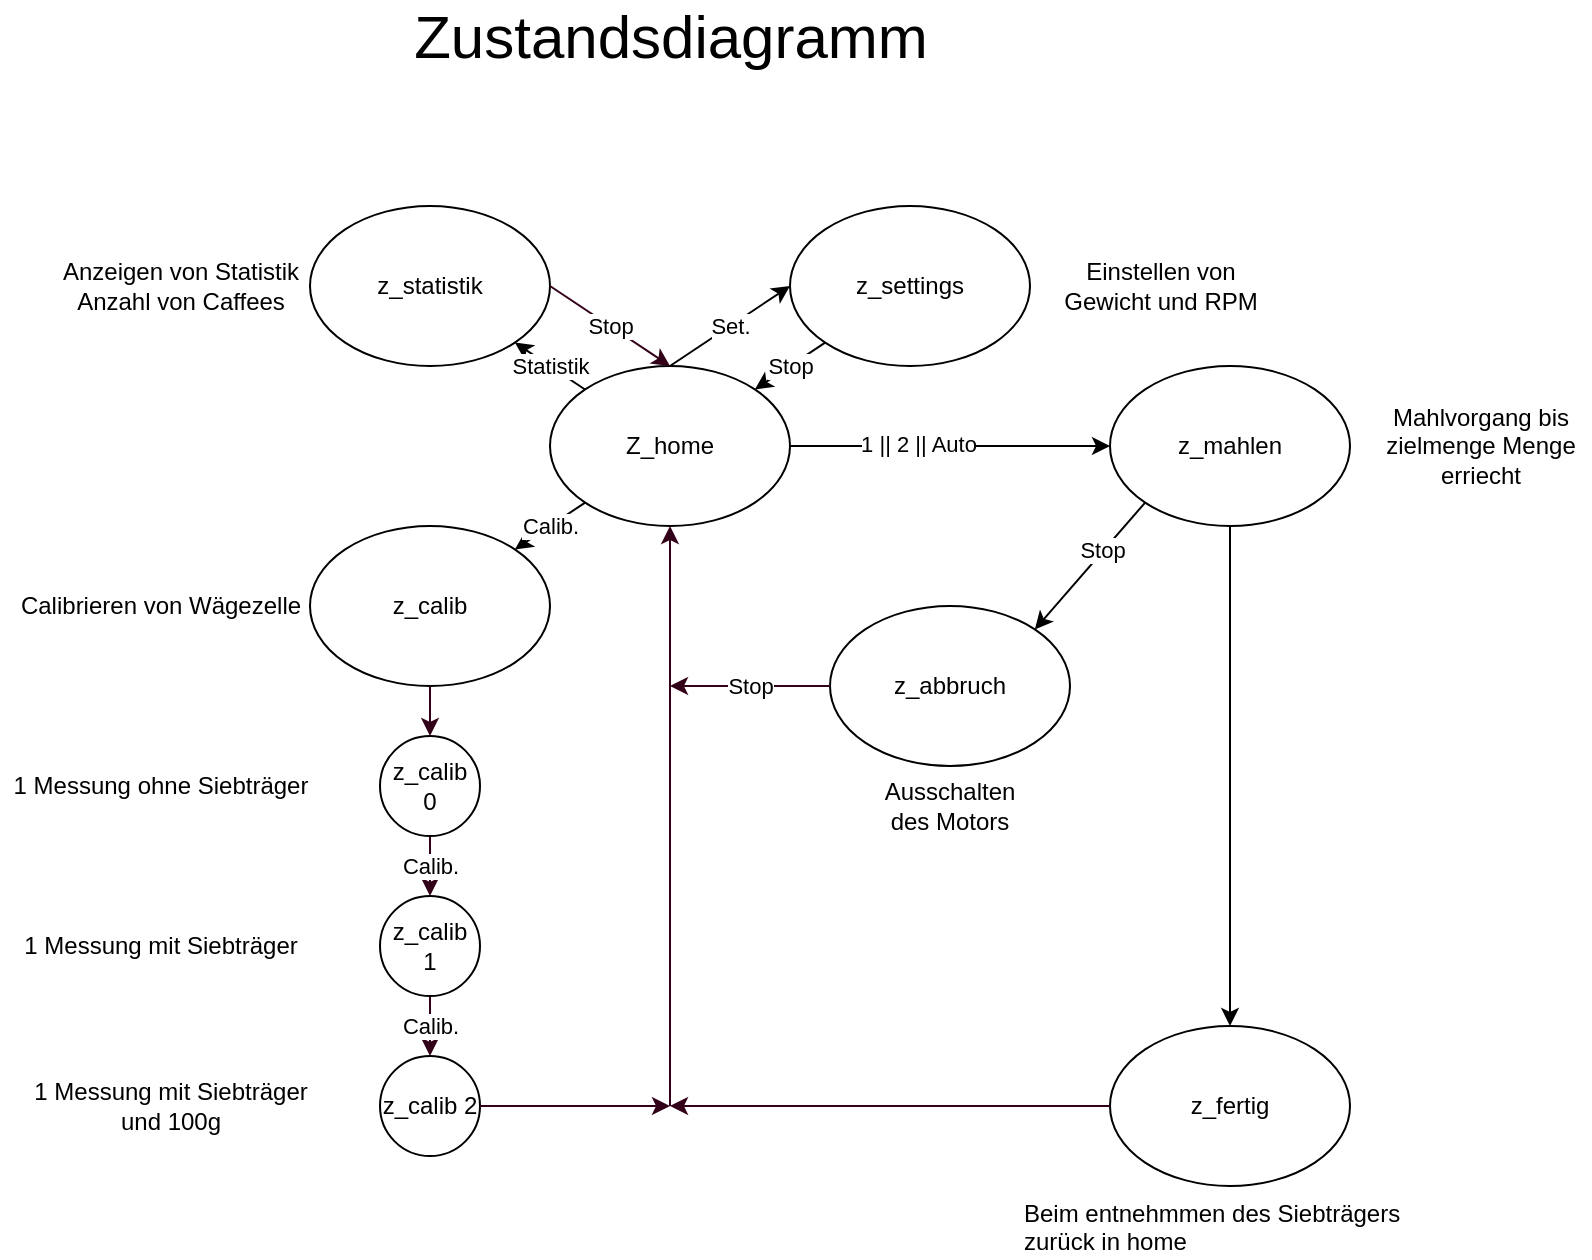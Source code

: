<mxfile version="14.4.8" type="device"><diagram id="YnZpVeSgqXdaq2qKMNkp" name="Page-1"><mxGraphModel dx="1594" dy="940" grid="1" gridSize="10" guides="1" tooltips="1" connect="1" arrows="1" fold="1" page="1" pageScale="1" pageWidth="850" pageHeight="1100" math="0" shadow="0"><root><mxCell id="0"/><mxCell id="1" parent="0"/><mxCell id="Q5nU882mnRzjCOPNyjsO-1" value="Z_home" style="ellipse;whiteSpace=wrap;html=1;" vertex="1" parent="1"><mxGeometry x="280" y="260" width="120" height="80" as="geometry"/></mxCell><mxCell id="Q5nU882mnRzjCOPNyjsO-2" value="z_mahlen" style="ellipse;whiteSpace=wrap;html=1;" vertex="1" parent="1"><mxGeometry x="560" y="260" width="120" height="80" as="geometry"/></mxCell><mxCell id="Q5nU882mnRzjCOPNyjsO-3" value="z_fertig" style="ellipse;whiteSpace=wrap;html=1;" vertex="1" parent="1"><mxGeometry x="560" y="590" width="120" height="80" as="geometry"/></mxCell><mxCell id="Q5nU882mnRzjCOPNyjsO-4" value="z_abbruch" style="ellipse;whiteSpace=wrap;html=1;" vertex="1" parent="1"><mxGeometry x="420" y="380" width="120" height="80" as="geometry"/></mxCell><mxCell id="Q5nU882mnRzjCOPNyjsO-5" value="z_statistik" style="ellipse;whiteSpace=wrap;html=1;" vertex="1" parent="1"><mxGeometry x="160" y="180" width="120" height="80" as="geometry"/></mxCell><mxCell id="Q5nU882mnRzjCOPNyjsO-6" value="z_calib" style="ellipse;whiteSpace=wrap;html=1;" vertex="1" parent="1"><mxGeometry x="160" y="340" width="120" height="80" as="geometry"/></mxCell><mxCell id="Q5nU882mnRzjCOPNyjsO-48" value="Calib." style="edgeStyle=orthogonalEdgeStyle;rounded=0;orthogonalLoop=1;jettySize=auto;html=1;strokeColor=#33001A;fontColor=#000000;" edge="1" parent="1" source="Q5nU882mnRzjCOPNyjsO-10" target="Q5nU882mnRzjCOPNyjsO-11"><mxGeometry relative="1" as="geometry"/></mxCell><mxCell id="Q5nU882mnRzjCOPNyjsO-10" value="&lt;div&gt;z_calib&lt;/div&gt;&lt;div&gt;0&lt;br&gt;&lt;/div&gt;" style="ellipse;whiteSpace=wrap;html=1;" vertex="1" parent="1"><mxGeometry x="195" y="445" width="50" height="50" as="geometry"/></mxCell><mxCell id="Q5nU882mnRzjCOPNyjsO-49" value="Calib." style="edgeStyle=orthogonalEdgeStyle;rounded=0;orthogonalLoop=1;jettySize=auto;html=1;strokeColor=#33001A;fontColor=#000000;" edge="1" parent="1" source="Q5nU882mnRzjCOPNyjsO-11" target="Q5nU882mnRzjCOPNyjsO-12"><mxGeometry relative="1" as="geometry"/></mxCell><mxCell id="Q5nU882mnRzjCOPNyjsO-11" value="&lt;div&gt;z_calib&lt;/div&gt;&lt;div&gt;1&lt;/div&gt;" style="ellipse;whiteSpace=wrap;html=1;" vertex="1" parent="1"><mxGeometry x="195" y="525" width="50" height="50" as="geometry"/></mxCell><mxCell id="Q5nU882mnRzjCOPNyjsO-12" value="z_calib 2" style="ellipse;whiteSpace=wrap;html=1;" vertex="1" parent="1"><mxGeometry x="195" y="605" width="50" height="50" as="geometry"/></mxCell><mxCell id="Q5nU882mnRzjCOPNyjsO-16" value="" style="endArrow=classic;html=1;entryX=0.5;entryY=1;entryDx=0;entryDy=0;fillColor=#f8cecc;strokeColor=#33001A;" edge="1" parent="1" target="Q5nU882mnRzjCOPNyjsO-1"><mxGeometry width="50" height="50" relative="1" as="geometry"><mxPoint x="340" y="630" as="sourcePoint"/><mxPoint x="320" y="630" as="targetPoint"/><Array as="points"><mxPoint x="340" y="630"/></Array></mxGeometry></mxCell><mxCell id="Q5nU882mnRzjCOPNyjsO-17" value="" style="endArrow=classic;html=1;entryX=0;entryY=0.5;entryDx=0;entryDy=0;exitX=1;exitY=0.5;exitDx=0;exitDy=0;" edge="1" parent="1" source="Q5nU882mnRzjCOPNyjsO-1" target="Q5nU882mnRzjCOPNyjsO-2"><mxGeometry width="50" height="50" relative="1" as="geometry"><mxPoint x="400" y="260" as="sourcePoint"/><mxPoint x="450" y="210" as="targetPoint"/></mxGeometry></mxCell><mxCell id="Q5nU882mnRzjCOPNyjsO-24" value="1 || 2 || Auto" style="edgeLabel;html=1;align=center;verticalAlign=middle;resizable=0;points=[];" vertex="1" connectable="0" parent="Q5nU882mnRzjCOPNyjsO-17"><mxGeometry x="-0.289" y="1" relative="1" as="geometry"><mxPoint x="7" as="offset"/></mxGeometry></mxCell><mxCell id="Q5nU882mnRzjCOPNyjsO-18" value="Statistik" style="endArrow=classic;html=1;entryX=1;entryY=1;entryDx=0;entryDy=0;" edge="1" parent="1" source="Q5nU882mnRzjCOPNyjsO-1" target="Q5nU882mnRzjCOPNyjsO-5"><mxGeometry width="50" height="50" relative="1" as="geometry"><mxPoint x="90" y="330" as="sourcePoint"/><mxPoint x="140" y="280" as="targetPoint"/></mxGeometry></mxCell><mxCell id="Q5nU882mnRzjCOPNyjsO-19" value="Calib." style="endArrow=classic;html=1;exitX=0;exitY=1;exitDx=0;exitDy=0;entryX=1;entryY=0;entryDx=0;entryDy=0;" edge="1" parent="1" source="Q5nU882mnRzjCOPNyjsO-1" target="Q5nU882mnRzjCOPNyjsO-6"><mxGeometry width="50" height="50" relative="1" as="geometry"><mxPoint x="30" y="360" as="sourcePoint"/><mxPoint x="80" y="310" as="targetPoint"/></mxGeometry></mxCell><mxCell id="Q5nU882mnRzjCOPNyjsO-20" value="" style="endArrow=classic;html=1;entryX=1;entryY=0;entryDx=0;entryDy=0;exitX=0;exitY=1;exitDx=0;exitDy=0;" edge="1" parent="1" source="Q5nU882mnRzjCOPNyjsO-2" target="Q5nU882mnRzjCOPNyjsO-4"><mxGeometry width="50" height="50" relative="1" as="geometry"><mxPoint x="590" y="410" as="sourcePoint"/><mxPoint x="640" y="360" as="targetPoint"/></mxGeometry></mxCell><mxCell id="Q5nU882mnRzjCOPNyjsO-25" value="Stop" style="edgeLabel;html=1;align=center;verticalAlign=middle;resizable=0;points=[];" vertex="1" connectable="0" parent="Q5nU882mnRzjCOPNyjsO-20"><mxGeometry x="-0.238" y="-1" relative="1" as="geometry"><mxPoint as="offset"/></mxGeometry></mxCell><mxCell id="Q5nU882mnRzjCOPNyjsO-21" value="" style="endArrow=classic;html=1;exitX=0.5;exitY=1;exitDx=0;exitDy=0;entryX=0.5;entryY=0;entryDx=0;entryDy=0;" edge="1" parent="1" source="Q5nU882mnRzjCOPNyjsO-2" target="Q5nU882mnRzjCOPNyjsO-3"><mxGeometry width="50" height="50" relative="1" as="geometry"><mxPoint x="610" y="430" as="sourcePoint"/><mxPoint x="660" y="380" as="targetPoint"/></mxGeometry></mxCell><mxCell id="Q5nU882mnRzjCOPNyjsO-22" value="" style="endArrow=classic;html=1;exitX=0;exitY=0.5;exitDx=0;exitDy=0;fillColor=#f8cecc;strokeColor=#33001A;" edge="1" parent="1" source="Q5nU882mnRzjCOPNyjsO-3"><mxGeometry width="50" height="50" relative="1" as="geometry"><mxPoint x="390" y="550" as="sourcePoint"/><mxPoint x="340" y="630" as="targetPoint"/></mxGeometry></mxCell><mxCell id="Q5nU882mnRzjCOPNyjsO-23" value="Stop" style="endArrow=classic;html=1;exitX=0;exitY=0.5;exitDx=0;exitDy=0;fillColor=#f8cecc;strokeColor=#33001A;" edge="1" parent="1" source="Q5nU882mnRzjCOPNyjsO-4"><mxGeometry width="50" height="50" relative="1" as="geometry"><mxPoint x="340" y="450" as="sourcePoint"/><mxPoint x="340" y="420" as="targetPoint"/></mxGeometry></mxCell><mxCell id="Q5nU882mnRzjCOPNyjsO-27" value="z_settings" style="ellipse;whiteSpace=wrap;html=1;" vertex="1" parent="1"><mxGeometry x="400" y="180" width="120" height="80" as="geometry"/></mxCell><mxCell id="Q5nU882mnRzjCOPNyjsO-28" value="Stop" style="endArrow=classic;html=1;entryX=0.5;entryY=0;entryDx=0;entryDy=0;exitX=1;exitY=0.5;exitDx=0;exitDy=0;fillColor=#f8cecc;strokeColor=#33001A;" edge="1" parent="1" source="Q5nU882mnRzjCOPNyjsO-5" target="Q5nU882mnRzjCOPNyjsO-1"><mxGeometry width="50" height="50" relative="1" as="geometry"><mxPoint x="310" y="200" as="sourcePoint"/><mxPoint x="360" y="150" as="targetPoint"/></mxGeometry></mxCell><mxCell id="Q5nU882mnRzjCOPNyjsO-29" value="Set." style="endArrow=classic;html=1;entryX=0;entryY=0.5;entryDx=0;entryDy=0;" edge="1" parent="1" target="Q5nU882mnRzjCOPNyjsO-27"><mxGeometry width="50" height="50" relative="1" as="geometry"><mxPoint x="340" y="260" as="sourcePoint"/><mxPoint x="470" y="230" as="targetPoint"/></mxGeometry></mxCell><mxCell id="Q5nU882mnRzjCOPNyjsO-30" value="Stop" style="endArrow=classic;html=1;entryX=1;entryY=0;entryDx=0;entryDy=0;exitX=0;exitY=1;exitDx=0;exitDy=0;" edge="1" parent="1" source="Q5nU882mnRzjCOPNyjsO-27" target="Q5nU882mnRzjCOPNyjsO-1"><mxGeometry width="50" height="50" relative="1" as="geometry"><mxPoint x="450" y="290" as="sourcePoint"/><mxPoint x="500" y="240" as="targetPoint"/></mxGeometry></mxCell><mxCell id="Q5nU882mnRzjCOPNyjsO-34" value="" style="endArrow=classic;html=1;strokeColor=#33001A;fontColor=#000000;exitX=1;exitY=0.5;exitDx=0;exitDy=0;" edge="1" parent="1" source="Q5nU882mnRzjCOPNyjsO-12"><mxGeometry width="50" height="50" relative="1" as="geometry"><mxPoint x="350" y="730" as="sourcePoint"/><mxPoint x="340" y="630" as="targetPoint"/></mxGeometry></mxCell><mxCell id="Q5nU882mnRzjCOPNyjsO-35" value="&lt;div&gt;Mahlvorgang bis &lt;br&gt;&lt;/div&gt;&lt;div&gt;zielmenge Menge&lt;/div&gt;&lt;div&gt;erriecht&lt;br&gt;&lt;/div&gt;" style="text;html=1;align=center;verticalAlign=middle;resizable=0;points=[];autosize=1;fontColor=#000000;" vertex="1" parent="1"><mxGeometry x="690" y="275" width="110" height="50" as="geometry"/></mxCell><mxCell id="Q5nU882mnRzjCOPNyjsO-38" value="&lt;div&gt;Beim entnehmmen des Siebträgers zurück in home&lt;br&gt;&lt;/div&gt;" style="text;whiteSpace=wrap;html=1;fontColor=#000000;" vertex="1" parent="1"><mxGeometry x="515" y="670" width="210" height="30" as="geometry"/></mxCell><mxCell id="Q5nU882mnRzjCOPNyjsO-39" value="Ausschalten des Motors" style="text;html=1;strokeColor=none;fillColor=none;align=center;verticalAlign=middle;whiteSpace=wrap;rounded=0;fontColor=#000000;" vertex="1" parent="1"><mxGeometry x="450" y="470" width="60" height="20" as="geometry"/></mxCell><mxCell id="Q5nU882mnRzjCOPNyjsO-40" value="&lt;div&gt;Einstellen von&lt;/div&gt;&lt;div&gt; Gewicht und RPM&lt;/div&gt;" style="text;html=1;align=center;verticalAlign=middle;resizable=0;points=[];autosize=1;fontColor=#000000;" vertex="1" parent="1"><mxGeometry x="530" y="205" width="110" height="30" as="geometry"/></mxCell><mxCell id="Q5nU882mnRzjCOPNyjsO-41" value="&lt;div&gt;Anzeigen von Statistik&lt;/div&gt;&lt;div&gt;Anzahl von Caffees&lt;br&gt;&lt;/div&gt;" style="text;html=1;align=center;verticalAlign=middle;resizable=0;points=[];autosize=1;fontColor=#000000;" vertex="1" parent="1"><mxGeometry x="30" y="205" width="130" height="30" as="geometry"/></mxCell><mxCell id="Q5nU882mnRzjCOPNyjsO-42" value="Calibrieren von Wägezelle" style="text;html=1;align=center;verticalAlign=middle;resizable=0;points=[];autosize=1;fontColor=#000000;" vertex="1" parent="1"><mxGeometry x="10" y="370" width="150" height="20" as="geometry"/></mxCell><mxCell id="Q5nU882mnRzjCOPNyjsO-43" value="1 Messung ohne Siebträger" style="text;html=1;align=center;verticalAlign=middle;resizable=0;points=[];autosize=1;fontColor=#000000;" vertex="1" parent="1"><mxGeometry x="5" y="460" width="160" height="20" as="geometry"/></mxCell><mxCell id="Q5nU882mnRzjCOPNyjsO-44" value="1 Messung mit Siebträger" style="text;html=1;align=center;verticalAlign=middle;resizable=0;points=[];autosize=1;fontColor=#000000;" vertex="1" parent="1"><mxGeometry x="10" y="540" width="150" height="20" as="geometry"/></mxCell><mxCell id="Q5nU882mnRzjCOPNyjsO-45" value="&lt;div&gt;1 Messung mit Siebträger &lt;br&gt;&lt;/div&gt;&lt;div&gt;und 100g&lt;/div&gt;" style="text;html=1;align=center;verticalAlign=middle;resizable=0;points=[];autosize=1;fontColor=#000000;" vertex="1" parent="1"><mxGeometry x="15" y="615" width="150" height="30" as="geometry"/></mxCell><mxCell id="Q5nU882mnRzjCOPNyjsO-47" value="" style="endArrow=classic;html=1;strokeColor=#33001A;fontColor=#000000;exitX=0.5;exitY=1;exitDx=0;exitDy=0;entryX=0.5;entryY=0;entryDx=0;entryDy=0;" edge="1" parent="1" source="Q5nU882mnRzjCOPNyjsO-6" target="Q5nU882mnRzjCOPNyjsO-10"><mxGeometry width="50" height="50" relative="1" as="geometry"><mxPoint x="280" y="470" as="sourcePoint"/><mxPoint x="280" y="510" as="targetPoint"/></mxGeometry></mxCell><mxCell id="Q5nU882mnRzjCOPNyjsO-50" value="&lt;font style=&quot;font-size: 30px&quot;&gt;Zustandsdiagramm&lt;/font&gt;" style="text;html=1;align=center;verticalAlign=middle;resizable=0;points=[];autosize=1;fontColor=#000000;" vertex="1" parent="1"><mxGeometry x="205" y="80" width="270" height="30" as="geometry"/></mxCell></root></mxGraphModel></diagram></mxfile>